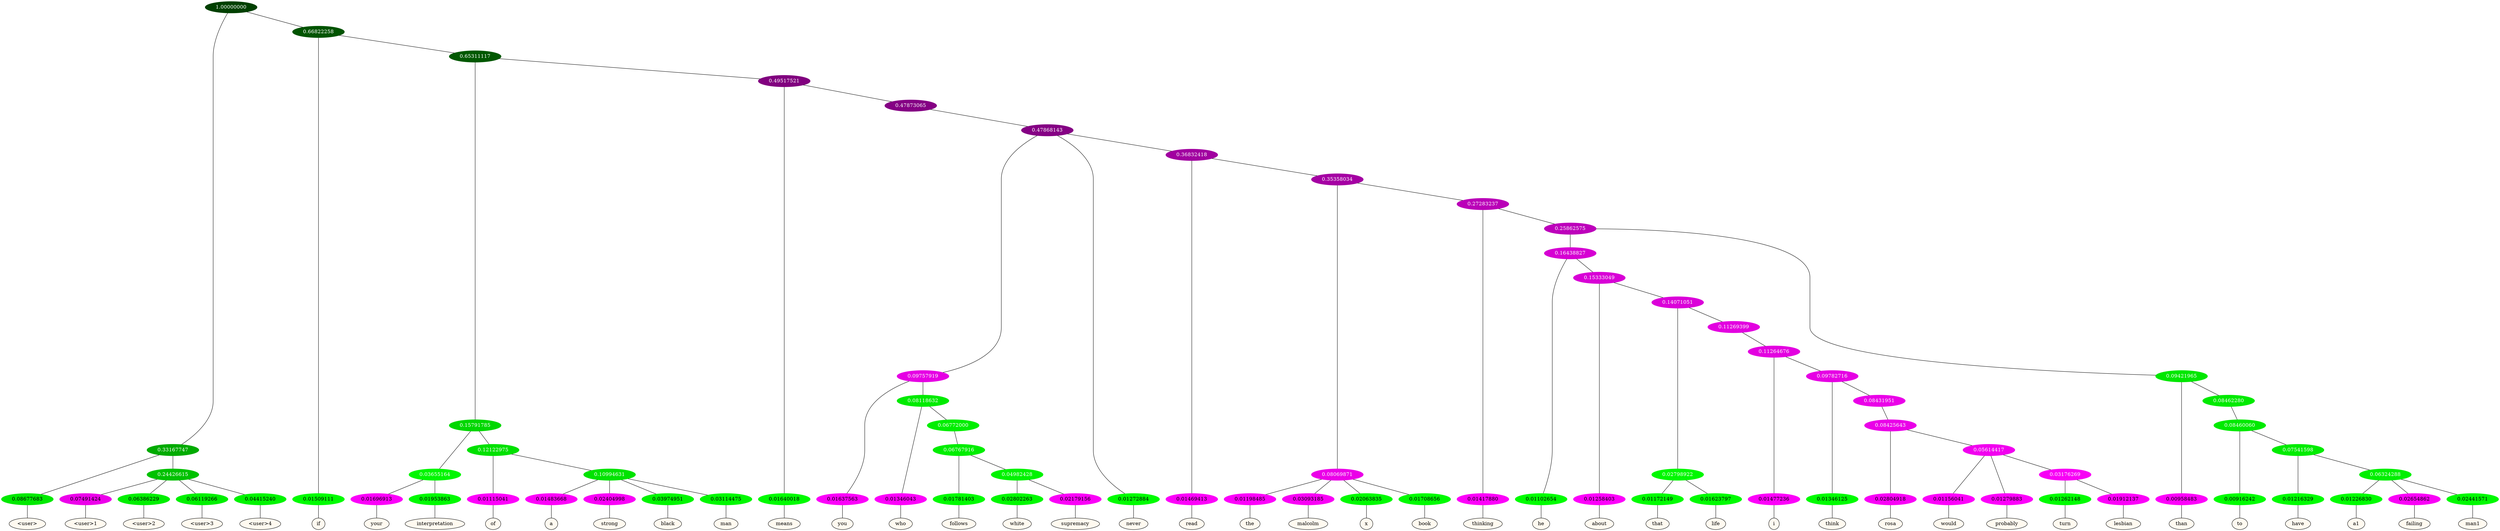 graph {
	node [format=png height=0.15 nodesep=0.001 ordering=out overlap=prism overlap_scaling=0.01 ranksep=0.001 ratio=0.2 style=filled width=0.15]
	{
		rank=same
		a_w_3 [label="\<user\>" color=black fillcolor=floralwhite style="filled,solid"]
		a_w_7 [label="\<user\>1" color=black fillcolor=floralwhite style="filled,solid"]
		a_w_8 [label="\<user\>2" color=black fillcolor=floralwhite style="filled,solid"]
		a_w_9 [label="\<user\>3" color=black fillcolor=floralwhite style="filled,solid"]
		a_w_10 [label="\<user\>4" color=black fillcolor=floralwhite style="filled,solid"]
		a_w_5 [label=if color=black fillcolor=floralwhite style="filled,solid"]
		a_w_17 [label=your color=black fillcolor=floralwhite style="filled,solid"]
		a_w_18 [label=interpretation color=black fillcolor=floralwhite style="filled,solid"]
		a_w_19 [label=of color=black fillcolor=floralwhite style="filled,solid"]
		a_w_22 [label=a color=black fillcolor=floralwhite style="filled,solid"]
		a_w_23 [label=strong color=black fillcolor=floralwhite style="filled,solid"]
		a_w_24 [label=black color=black fillcolor=floralwhite style="filled,solid"]
		a_w_25 [label=man color=black fillcolor=floralwhite style="filled,solid"]
		a_w_15 [label=means color=black fillcolor=floralwhite style="filled,solid"]
		a_w_29 [label=you color=black fillcolor=floralwhite style="filled,solid"]
		a_w_33 [label=who color=black fillcolor=floralwhite style="filled,solid"]
		a_w_44 [label=follows color=black fillcolor=floralwhite style="filled,solid"]
		a_w_48 [label=white color=black fillcolor=floralwhite style="filled,solid"]
		a_w_49 [label=supremacy color=black fillcolor=floralwhite style="filled,solid"]
		a_w_27 [label=never color=black fillcolor=floralwhite style="filled,solid"]
		a_w_31 [label=read color=black fillcolor=floralwhite style="filled,solid"]
		a_w_38 [label=the color=black fillcolor=floralwhite style="filled,solid"]
		a_w_39 [label=malcolm color=black fillcolor=floralwhite style="filled,solid"]
		a_w_40 [label=x color=black fillcolor=floralwhite style="filled,solid"]
		a_w_41 [label=book color=black fillcolor=floralwhite style="filled,solid"]
		a_w_42 [label=thinking color=black fillcolor=floralwhite style="filled,solid"]
		a_w_50 [label=he color=black fillcolor=floralwhite style="filled,solid"]
		a_w_54 [label=about color=black fillcolor=floralwhite style="filled,solid"]
		a_w_61 [label=that color=black fillcolor=floralwhite style="filled,solid"]
		a_w_62 [label=life color=black fillcolor=floralwhite style="filled,solid"]
		a_w_66 [label=i color=black fillcolor=floralwhite style="filled,solid"]
		a_w_71 [label=think color=black fillcolor=floralwhite style="filled,solid"]
		a_w_74 [label=rosa color=black fillcolor=floralwhite style="filled,solid"]
		a_w_76 [label=would color=black fillcolor=floralwhite style="filled,solid"]
		a_w_77 [label=probably color=black fillcolor=floralwhite style="filled,solid"]
		a_w_79 [label=turn color=black fillcolor=floralwhite style="filled,solid"]
		a_w_80 [label=lesbian color=black fillcolor=floralwhite style="filled,solid"]
		a_w_52 [label=than color=black fillcolor=floralwhite style="filled,solid"]
		a_w_59 [label=to color=black fillcolor=floralwhite style="filled,solid"]
		a_w_64 [label=have color=black fillcolor=floralwhite style="filled,solid"]
		a_w_68 [label=a1 color=black fillcolor=floralwhite style="filled,solid"]
		a_w_69 [label=failing color=black fillcolor=floralwhite style="filled,solid"]
		a_w_70 [label=man1 color=black fillcolor=floralwhite style="filled,solid"]
	}
	a_n_3 -- a_w_3
	a_n_7 -- a_w_7
	a_n_8 -- a_w_8
	a_n_9 -- a_w_9
	a_n_10 -- a_w_10
	a_n_5 -- a_w_5
	a_n_17 -- a_w_17
	a_n_18 -- a_w_18
	a_n_19 -- a_w_19
	a_n_22 -- a_w_22
	a_n_23 -- a_w_23
	a_n_24 -- a_w_24
	a_n_25 -- a_w_25
	a_n_15 -- a_w_15
	a_n_29 -- a_w_29
	a_n_33 -- a_w_33
	a_n_44 -- a_w_44
	a_n_48 -- a_w_48
	a_n_49 -- a_w_49
	a_n_27 -- a_w_27
	a_n_31 -- a_w_31
	a_n_38 -- a_w_38
	a_n_39 -- a_w_39
	a_n_40 -- a_w_40
	a_n_41 -- a_w_41
	a_n_42 -- a_w_42
	a_n_50 -- a_w_50
	a_n_54 -- a_w_54
	a_n_61 -- a_w_61
	a_n_62 -- a_w_62
	a_n_66 -- a_w_66
	a_n_71 -- a_w_71
	a_n_74 -- a_w_74
	a_n_76 -- a_w_76
	a_n_77 -- a_w_77
	a_n_79 -- a_w_79
	a_n_80 -- a_w_80
	a_n_52 -- a_w_52
	a_n_59 -- a_w_59
	a_n_64 -- a_w_64
	a_n_68 -- a_w_68
	a_n_69 -- a_w_69
	a_n_70 -- a_w_70
	{
		rank=same
		a_n_3 [label=0.08677683 color="0.334 1.000 0.913" fontcolor=black]
		a_n_7 [label=0.07491424 color="0.835 1.000 0.925" fontcolor=black]
		a_n_8 [label=0.06386229 color="0.334 1.000 0.936" fontcolor=black]
		a_n_9 [label=0.06119266 color="0.334 1.000 0.939" fontcolor=black]
		a_n_10 [label=0.04415240 color="0.334 1.000 0.956" fontcolor=black]
		a_n_5 [label=0.01509111 color="0.334 1.000 0.985" fontcolor=black]
		a_n_17 [label=0.01696913 color="0.835 1.000 0.983" fontcolor=black]
		a_n_18 [label=0.01953863 color="0.334 1.000 0.980" fontcolor=black]
		a_n_19 [label=0.01115041 color="0.835 1.000 0.989" fontcolor=black]
		a_n_22 [label=0.01483668 color="0.835 1.000 0.985" fontcolor=black]
		a_n_23 [label=0.02404998 color="0.835 1.000 0.976" fontcolor=black]
		a_n_24 [label=0.03974951 color="0.334 1.000 0.960" fontcolor=black]
		a_n_25 [label=0.03114475 color="0.334 1.000 0.969" fontcolor=black]
		a_n_15 [label=0.01640018 color="0.334 1.000 0.984" fontcolor=black]
		a_n_29 [label=0.01637563 color="0.835 1.000 0.984" fontcolor=black]
		a_n_33 [label=0.01346043 color="0.835 1.000 0.987" fontcolor=black]
		a_n_44 [label=0.01781403 color="0.334 1.000 0.982" fontcolor=black]
		a_n_48 [label=0.02802263 color="0.334 1.000 0.972" fontcolor=black]
		a_n_49 [label=0.02179156 color="0.835 1.000 0.978" fontcolor=black]
		a_n_27 [label=0.01272884 color="0.334 1.000 0.987" fontcolor=black]
		a_n_31 [label=0.01469413 color="0.835 1.000 0.985" fontcolor=black]
		a_n_38 [label=0.01198485 color="0.835 1.000 0.988" fontcolor=black]
		a_n_39 [label=0.03093185 color="0.835 1.000 0.969" fontcolor=black]
		a_n_40 [label=0.02063835 color="0.334 1.000 0.979" fontcolor=black]
		a_n_41 [label=0.01708656 color="0.334 1.000 0.983" fontcolor=black]
		a_n_42 [label=0.01417880 color="0.835 1.000 0.986" fontcolor=black]
		a_n_50 [label=0.01102654 color="0.334 1.000 0.989" fontcolor=black]
		a_n_54 [label=0.01258403 color="0.835 1.000 0.987" fontcolor=black]
		a_n_61 [label=0.01172149 color="0.334 1.000 0.988" fontcolor=black]
		a_n_62 [label=0.01623797 color="0.334 1.000 0.984" fontcolor=black]
		a_n_66 [label=0.01477236 color="0.835 1.000 0.985" fontcolor=black]
		a_n_71 [label=0.01346125 color="0.334 1.000 0.987" fontcolor=black]
		a_n_74 [label=0.02804918 color="0.835 1.000 0.972" fontcolor=black]
		a_n_76 [label=0.01156041 color="0.835 1.000 0.988" fontcolor=black]
		a_n_77 [label=0.01279883 color="0.835 1.000 0.987" fontcolor=black]
		a_n_79 [label=0.01262148 color="0.334 1.000 0.987" fontcolor=black]
		a_n_80 [label=0.01912137 color="0.835 1.000 0.981" fontcolor=black]
		a_n_52 [label=0.00958483 color="0.835 1.000 0.990" fontcolor=black]
		a_n_59 [label=0.00916242 color="0.334 1.000 0.991" fontcolor=black]
		a_n_64 [label=0.01216329 color="0.334 1.000 0.988" fontcolor=black]
		a_n_68 [label=0.01226830 color="0.334 1.000 0.988" fontcolor=black]
		a_n_69 [label=0.02654862 color="0.835 1.000 0.973" fontcolor=black]
		a_n_70 [label=0.02441571 color="0.334 1.000 0.976" fontcolor=black]
	}
	a_n_0 [label=1.00000000 color="0.334 1.000 0.250" fontcolor=grey99]
	a_n_1 [label=0.33167747 color="0.334 1.000 0.668" fontcolor=grey99]
	a_n_0 -- a_n_1
	a_n_2 [label=0.66822258 color="0.334 1.000 0.332" fontcolor=grey99]
	a_n_0 -- a_n_2
	a_n_1 -- a_n_3
	a_n_4 [label=0.24426615 color="0.334 1.000 0.756" fontcolor=grey99]
	a_n_1 -- a_n_4
	a_n_2 -- a_n_5
	a_n_6 [label=0.65311117 color="0.334 1.000 0.347" fontcolor=grey99]
	a_n_2 -- a_n_6
	a_n_4 -- a_n_7
	a_n_4 -- a_n_8
	a_n_4 -- a_n_9
	a_n_4 -- a_n_10
	a_n_11 [label=0.15791785 color="0.334 1.000 0.842" fontcolor=grey99]
	a_n_6 -- a_n_11
	a_n_12 [label=0.49517521 color="0.835 1.000 0.505" fontcolor=grey99]
	a_n_6 -- a_n_12
	a_n_13 [label=0.03655164 color="0.334 1.000 0.963" fontcolor=grey99]
	a_n_11 -- a_n_13
	a_n_14 [label=0.12122975 color="0.334 1.000 0.879" fontcolor=grey99]
	a_n_11 -- a_n_14
	a_n_12 -- a_n_15
	a_n_16 [label=0.47873065 color="0.835 1.000 0.521" fontcolor=grey99]
	a_n_12 -- a_n_16
	a_n_13 -- a_n_17
	a_n_13 -- a_n_18
	a_n_14 -- a_n_19
	a_n_20 [label=0.10994631 color="0.334 1.000 0.890" fontcolor=grey99]
	a_n_14 -- a_n_20
	a_n_21 [label=0.47868143 color="0.835 1.000 0.521" fontcolor=grey99]
	a_n_16 -- a_n_21
	a_n_20 -- a_n_22
	a_n_20 -- a_n_23
	a_n_20 -- a_n_24
	a_n_20 -- a_n_25
	a_n_26 [label=0.09757919 color="0.835 1.000 0.902" fontcolor=grey99]
	a_n_21 -- a_n_26
	a_n_21 -- a_n_27
	a_n_28 [label=0.36832418 color="0.835 1.000 0.632" fontcolor=grey99]
	a_n_21 -- a_n_28
	a_n_26 -- a_n_29
	a_n_30 [label=0.08118632 color="0.334 1.000 0.919" fontcolor=grey99]
	a_n_26 -- a_n_30
	a_n_28 -- a_n_31
	a_n_32 [label=0.35358034 color="0.835 1.000 0.646" fontcolor=grey99]
	a_n_28 -- a_n_32
	a_n_30 -- a_n_33
	a_n_34 [label=0.06772000 color="0.334 1.000 0.932" fontcolor=grey99]
	a_n_30 -- a_n_34
	a_n_35 [label=0.08069871 color="0.835 1.000 0.919" fontcolor=grey99]
	a_n_32 -- a_n_35
	a_n_36 [label=0.27283237 color="0.835 1.000 0.727" fontcolor=grey99]
	a_n_32 -- a_n_36
	a_n_37 [label=0.06767916 color="0.334 1.000 0.932" fontcolor=grey99]
	a_n_34 -- a_n_37
	a_n_35 -- a_n_38
	a_n_35 -- a_n_39
	a_n_35 -- a_n_40
	a_n_35 -- a_n_41
	a_n_36 -- a_n_42
	a_n_43 [label=0.25862575 color="0.835 1.000 0.741" fontcolor=grey99]
	a_n_36 -- a_n_43
	a_n_37 -- a_n_44
	a_n_45 [label=0.04982428 color="0.334 1.000 0.950" fontcolor=grey99]
	a_n_37 -- a_n_45
	a_n_46 [label=0.16438827 color="0.835 1.000 0.836" fontcolor=grey99]
	a_n_43 -- a_n_46
	a_n_47 [label=0.09421965 color="0.334 1.000 0.906" fontcolor=grey99]
	a_n_43 -- a_n_47
	a_n_45 -- a_n_48
	a_n_45 -- a_n_49
	a_n_46 -- a_n_50
	a_n_51 [label=0.15333049 color="0.835 1.000 0.847" fontcolor=grey99]
	a_n_46 -- a_n_51
	a_n_47 -- a_n_52
	a_n_53 [label=0.08462280 color="0.334 1.000 0.915" fontcolor=grey99]
	a_n_47 -- a_n_53
	a_n_51 -- a_n_54
	a_n_55 [label=0.14071051 color="0.835 1.000 0.859" fontcolor=grey99]
	a_n_51 -- a_n_55
	a_n_56 [label=0.08460060 color="0.334 1.000 0.915" fontcolor=grey99]
	a_n_53 -- a_n_56
	a_n_57 [label=0.02798922 color="0.334 1.000 0.972" fontcolor=grey99]
	a_n_55 -- a_n_57
	a_n_58 [label=0.11269399 color="0.835 1.000 0.887" fontcolor=grey99]
	a_n_55 -- a_n_58
	a_n_56 -- a_n_59
	a_n_60 [label=0.07541598 color="0.334 1.000 0.925" fontcolor=grey99]
	a_n_56 -- a_n_60
	a_n_57 -- a_n_61
	a_n_57 -- a_n_62
	a_n_63 [label=0.11264676 color="0.835 1.000 0.887" fontcolor=grey99]
	a_n_58 -- a_n_63
	a_n_60 -- a_n_64
	a_n_65 [label=0.06324288 color="0.334 1.000 0.937" fontcolor=grey99]
	a_n_60 -- a_n_65
	a_n_63 -- a_n_66
	a_n_67 [label=0.09782716 color="0.835 1.000 0.902" fontcolor=grey99]
	a_n_63 -- a_n_67
	a_n_65 -- a_n_68
	a_n_65 -- a_n_69
	a_n_65 -- a_n_70
	a_n_67 -- a_n_71
	a_n_72 [label=0.08431951 color="0.835 1.000 0.916" fontcolor=grey99]
	a_n_67 -- a_n_72
	a_n_73 [label=0.08425643 color="0.835 1.000 0.916" fontcolor=grey99]
	a_n_72 -- a_n_73
	a_n_73 -- a_n_74
	a_n_75 [label=0.05614417 color="0.835 1.000 0.944" fontcolor=grey99]
	a_n_73 -- a_n_75
	a_n_75 -- a_n_76
	a_n_75 -- a_n_77
	a_n_78 [label=0.03176269 color="0.835 1.000 0.968" fontcolor=grey99]
	a_n_75 -- a_n_78
	a_n_78 -- a_n_79
	a_n_78 -- a_n_80
}
